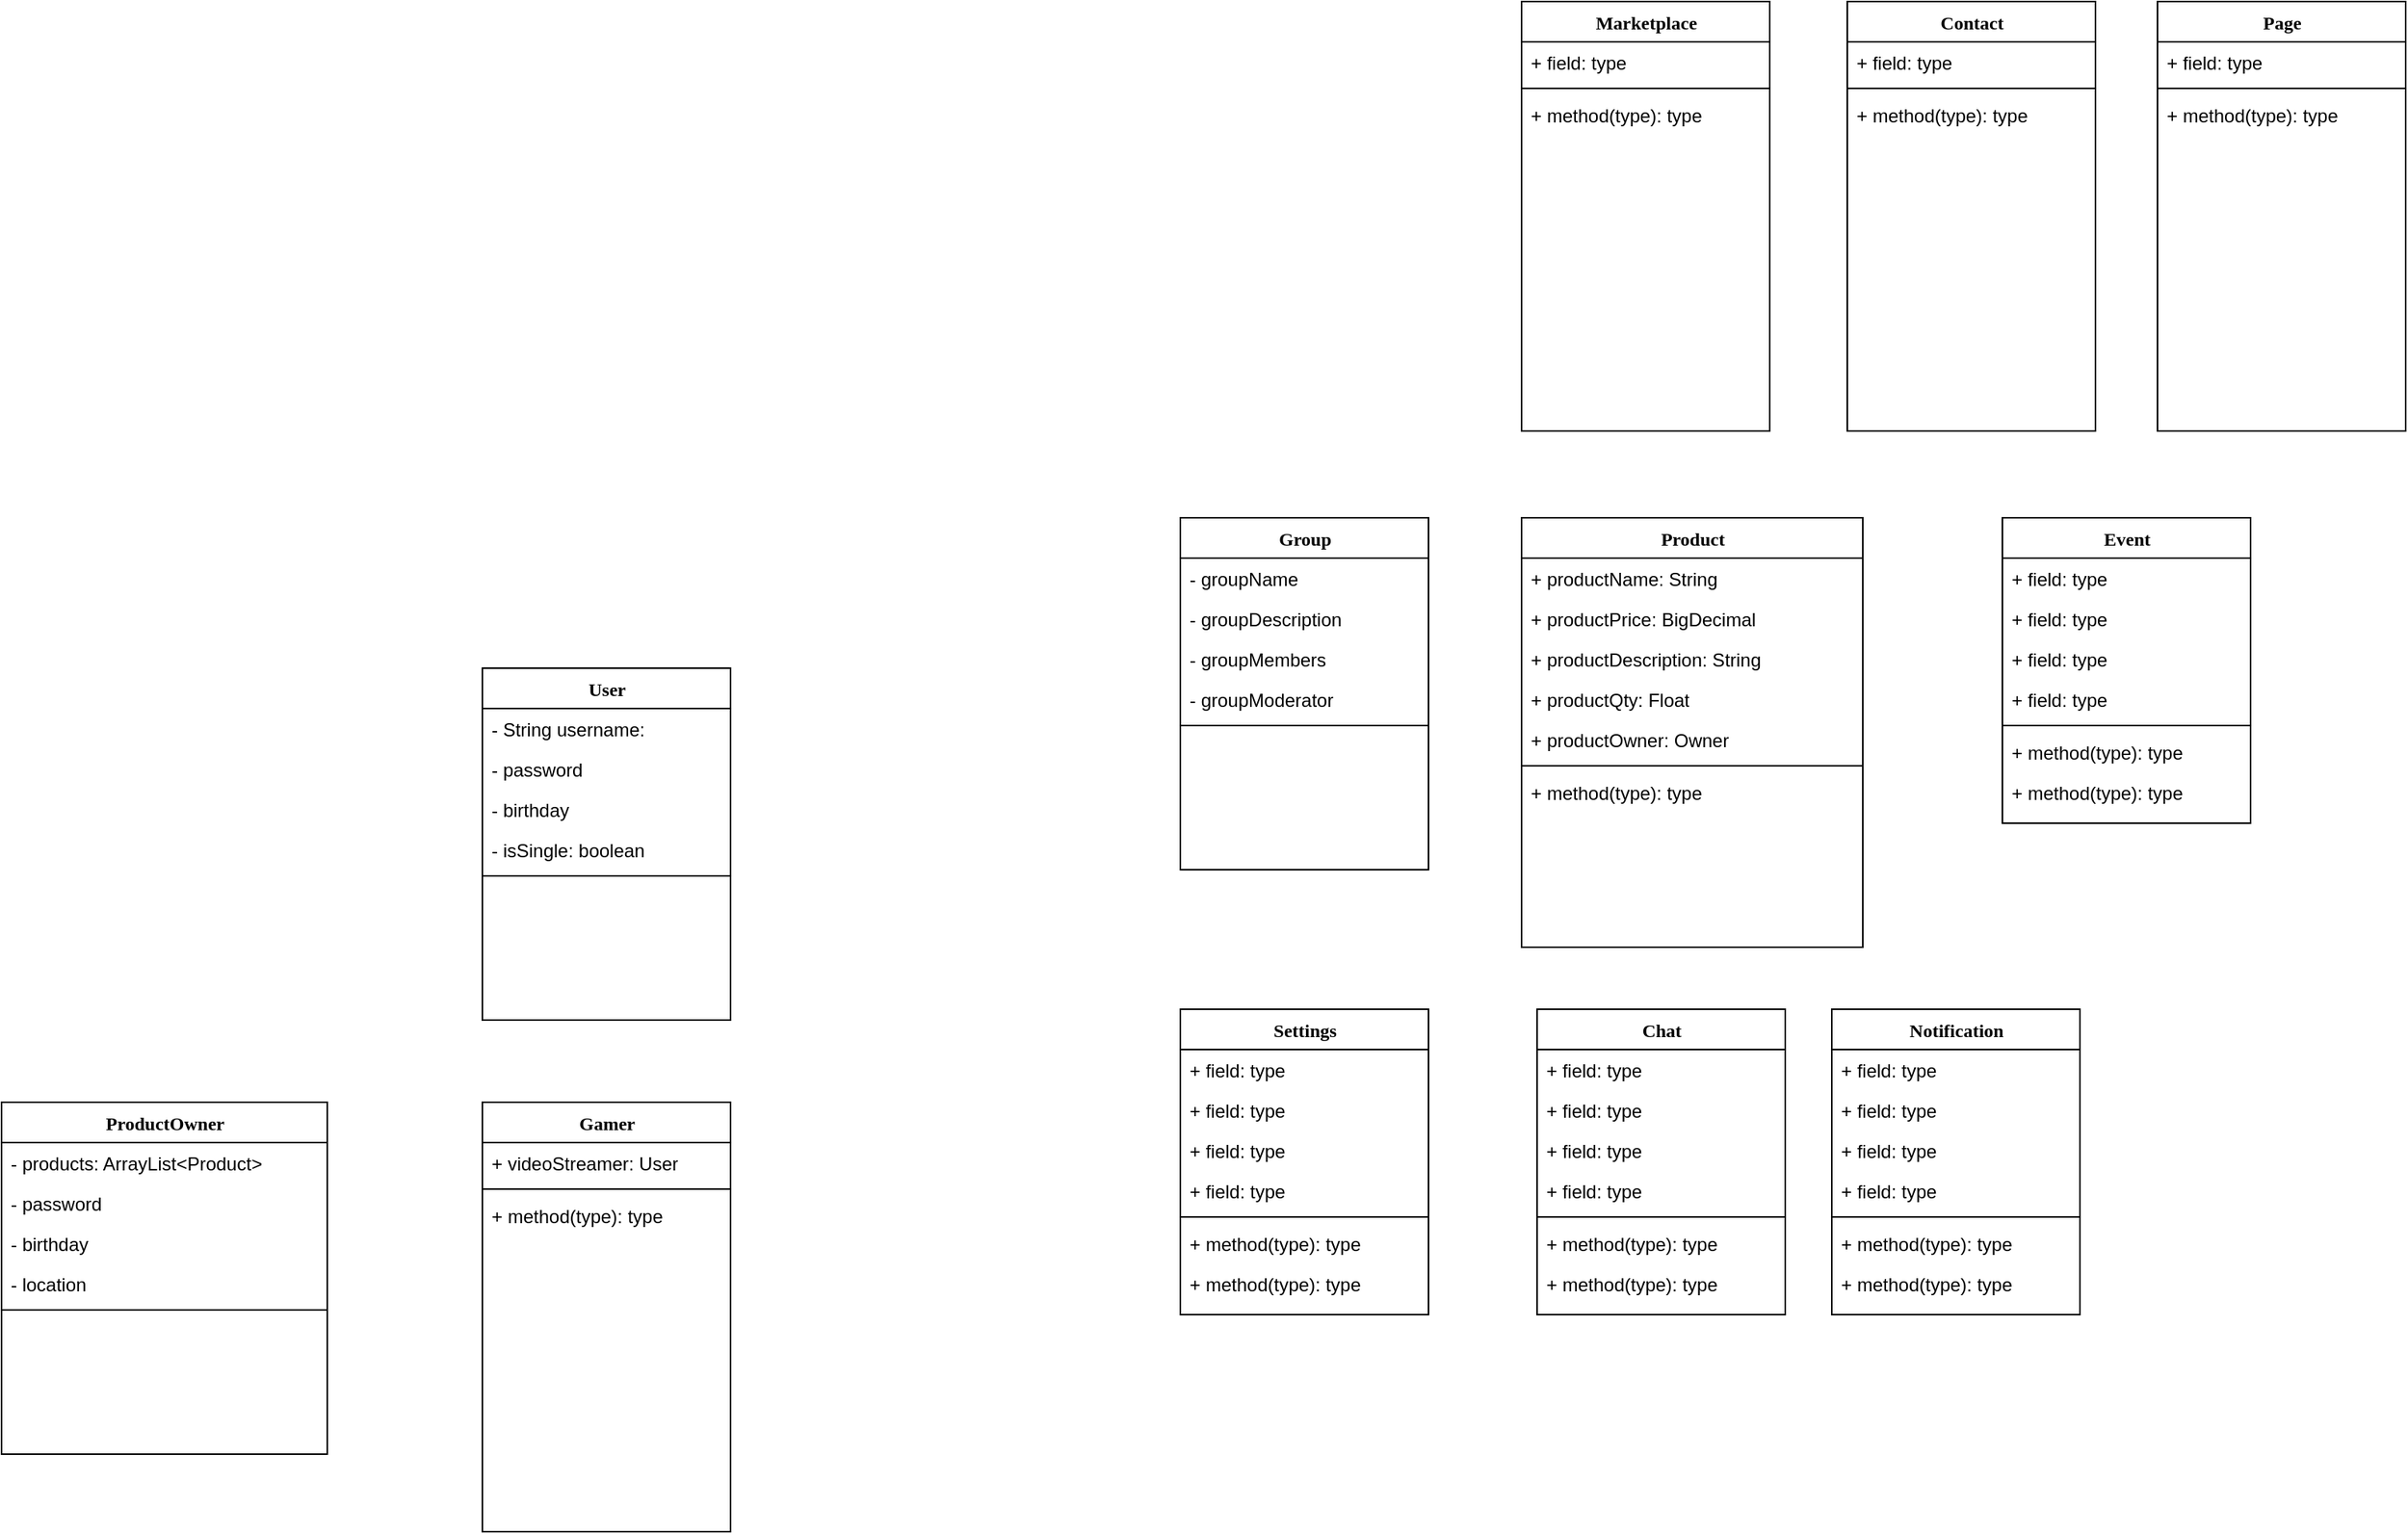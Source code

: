 <mxfile version="24.7.10">
  <diagram name="Page-1" id="9f46799a-70d6-7492-0946-bef42562c5a5">
    <mxGraphModel dx="1686" dy="1182" grid="1" gridSize="10" guides="1" tooltips="1" connect="1" arrows="1" fold="1" page="1" pageScale="1" pageWidth="1100" pageHeight="850" background="none" math="0" shadow="0">
      <root>
        <mxCell id="0" />
        <mxCell id="1" parent="0" />
        <mxCell id="78961159f06e98e8-17" value="User" style="swimlane;html=1;fontStyle=1;align=center;verticalAlign=top;childLayout=stackLayout;horizontal=1;startSize=26;horizontalStack=0;resizeParent=1;resizeLast=0;collapsible=1;marginBottom=0;swimlaneFillColor=#ffffff;rounded=0;shadow=0;comic=0;labelBackgroundColor=none;strokeWidth=1;fillColor=none;fontFamily=Verdana;fontSize=12" parent="1" vertex="1">
          <mxGeometry x="-130" y="180" width="160" height="227" as="geometry" />
        </mxCell>
        <mxCell id="78961159f06e98e8-21" value="- String username:&amp;nbsp;" style="text;html=1;strokeColor=none;fillColor=none;align=left;verticalAlign=top;spacingLeft=4;spacingRight=4;whiteSpace=wrap;overflow=hidden;rotatable=0;points=[[0,0.5],[1,0.5]];portConstraint=eastwest;" parent="78961159f06e98e8-17" vertex="1">
          <mxGeometry y="26" width="160" height="26" as="geometry" />
        </mxCell>
        <mxCell id="78961159f06e98e8-23" value="- password" style="text;html=1;strokeColor=none;fillColor=none;align=left;verticalAlign=top;spacingLeft=4;spacingRight=4;whiteSpace=wrap;overflow=hidden;rotatable=0;points=[[0,0.5],[1,0.5]];portConstraint=eastwest;" parent="78961159f06e98e8-17" vertex="1">
          <mxGeometry y="52" width="160" height="26" as="geometry" />
        </mxCell>
        <mxCell id="78961159f06e98e8-25" value="- birthday" style="text;html=1;strokeColor=none;fillColor=none;align=left;verticalAlign=top;spacingLeft=4;spacingRight=4;whiteSpace=wrap;overflow=hidden;rotatable=0;points=[[0,0.5],[1,0.5]];portConstraint=eastwest;" parent="78961159f06e98e8-17" vertex="1">
          <mxGeometry y="78" width="160" height="26" as="geometry" />
        </mxCell>
        <mxCell id="78961159f06e98e8-26" value="- isSingle: boolean" style="text;html=1;strokeColor=none;fillColor=none;align=left;verticalAlign=top;spacingLeft=4;spacingRight=4;whiteSpace=wrap;overflow=hidden;rotatable=0;points=[[0,0.5],[1,0.5]];portConstraint=eastwest;" parent="78961159f06e98e8-17" vertex="1">
          <mxGeometry y="104" width="160" height="26" as="geometry" />
        </mxCell>
        <mxCell id="78961159f06e98e8-19" value="" style="line;html=1;strokeWidth=1;fillColor=none;align=left;verticalAlign=middle;spacingTop=-1;spacingLeft=3;spacingRight=3;rotatable=0;labelPosition=right;points=[];portConstraint=eastwest;" parent="78961159f06e98e8-17" vertex="1">
          <mxGeometry y="130" width="160" height="8" as="geometry" />
        </mxCell>
        <mxCell id="78961159f06e98e8-30" value="Group" style="swimlane;html=1;fontStyle=1;align=center;verticalAlign=top;childLayout=stackLayout;horizontal=1;startSize=26;horizontalStack=0;resizeParent=1;resizeLast=0;collapsible=1;marginBottom=0;swimlaneFillColor=#ffffff;rounded=0;shadow=0;comic=0;labelBackgroundColor=none;strokeWidth=1;fillColor=none;fontFamily=Verdana;fontSize=12" parent="1" vertex="1">
          <mxGeometry x="320" y="83" width="160" height="227" as="geometry" />
        </mxCell>
        <mxCell id="78961159f06e98e8-36" value="- groupName" style="text;html=1;strokeColor=none;fillColor=none;align=left;verticalAlign=top;spacingLeft=4;spacingRight=4;whiteSpace=wrap;overflow=hidden;rotatable=0;points=[[0,0.5],[1,0.5]];portConstraint=eastwest;" parent="78961159f06e98e8-30" vertex="1">
          <mxGeometry y="26" width="160" height="26" as="geometry" />
        </mxCell>
        <mxCell id="78961159f06e98e8-40" value="- groupDescription" style="text;html=1;strokeColor=none;fillColor=none;align=left;verticalAlign=top;spacingLeft=4;spacingRight=4;whiteSpace=wrap;overflow=hidden;rotatable=0;points=[[0,0.5],[1,0.5]];portConstraint=eastwest;" parent="78961159f06e98e8-30" vertex="1">
          <mxGeometry y="52" width="160" height="26" as="geometry" />
        </mxCell>
        <mxCell id="oj8cCgHYpama4fSsYIo7-50" value="- groupMembers" style="text;html=1;strokeColor=none;fillColor=none;align=left;verticalAlign=top;spacingLeft=4;spacingRight=4;whiteSpace=wrap;overflow=hidden;rotatable=0;points=[[0,0.5],[1,0.5]];portConstraint=eastwest;" vertex="1" parent="78961159f06e98e8-30">
          <mxGeometry y="78" width="160" height="26" as="geometry" />
        </mxCell>
        <mxCell id="oj8cCgHYpama4fSsYIo7-51" value="- groupModerator" style="text;html=1;strokeColor=none;fillColor=none;align=left;verticalAlign=top;spacingLeft=4;spacingRight=4;whiteSpace=wrap;overflow=hidden;rotatable=0;points=[[0,0.5],[1,0.5]];portConstraint=eastwest;" vertex="1" parent="78961159f06e98e8-30">
          <mxGeometry y="104" width="160" height="26" as="geometry" />
        </mxCell>
        <mxCell id="78961159f06e98e8-38" value="" style="line;html=1;strokeWidth=1;fillColor=none;align=left;verticalAlign=middle;spacingTop=-1;spacingLeft=3;spacingRight=3;rotatable=0;labelPosition=right;points=[];portConstraint=eastwest;" parent="78961159f06e98e8-30" vertex="1">
          <mxGeometry y="130" width="160" height="8" as="geometry" />
        </mxCell>
        <mxCell id="78961159f06e98e8-43" value="Event" style="swimlane;html=1;fontStyle=1;align=center;verticalAlign=top;childLayout=stackLayout;horizontal=1;startSize=26;horizontalStack=0;resizeParent=1;resizeLast=0;collapsible=1;marginBottom=0;swimlaneFillColor=#ffffff;rounded=0;shadow=0;comic=0;labelBackgroundColor=none;strokeWidth=1;fillColor=none;fontFamily=Verdana;fontSize=12" parent="1" vertex="1">
          <mxGeometry x="850" y="83" width="160" height="197" as="geometry" />
        </mxCell>
        <mxCell id="78961159f06e98e8-44" value="+ field: type" style="text;html=1;strokeColor=none;fillColor=none;align=left;verticalAlign=top;spacingLeft=4;spacingRight=4;whiteSpace=wrap;overflow=hidden;rotatable=0;points=[[0,0.5],[1,0.5]];portConstraint=eastwest;" parent="78961159f06e98e8-43" vertex="1">
          <mxGeometry y="26" width="160" height="26" as="geometry" />
        </mxCell>
        <mxCell id="78961159f06e98e8-45" value="+ field: type" style="text;html=1;strokeColor=none;fillColor=none;align=left;verticalAlign=top;spacingLeft=4;spacingRight=4;whiteSpace=wrap;overflow=hidden;rotatable=0;points=[[0,0.5],[1,0.5]];portConstraint=eastwest;" parent="78961159f06e98e8-43" vertex="1">
          <mxGeometry y="52" width="160" height="26" as="geometry" />
        </mxCell>
        <mxCell id="78961159f06e98e8-49" value="+ field: type" style="text;html=1;strokeColor=none;fillColor=none;align=left;verticalAlign=top;spacingLeft=4;spacingRight=4;whiteSpace=wrap;overflow=hidden;rotatable=0;points=[[0,0.5],[1,0.5]];portConstraint=eastwest;" parent="78961159f06e98e8-43" vertex="1">
          <mxGeometry y="78" width="160" height="26" as="geometry" />
        </mxCell>
        <mxCell id="78961159f06e98e8-50" value="+ field: type" style="text;html=1;strokeColor=none;fillColor=none;align=left;verticalAlign=top;spacingLeft=4;spacingRight=4;whiteSpace=wrap;overflow=hidden;rotatable=0;points=[[0,0.5],[1,0.5]];portConstraint=eastwest;" parent="78961159f06e98e8-43" vertex="1">
          <mxGeometry y="104" width="160" height="26" as="geometry" />
        </mxCell>
        <mxCell id="78961159f06e98e8-51" value="" style="line;html=1;strokeWidth=1;fillColor=none;align=left;verticalAlign=middle;spacingTop=-1;spacingLeft=3;spacingRight=3;rotatable=0;labelPosition=right;points=[];portConstraint=eastwest;" parent="78961159f06e98e8-43" vertex="1">
          <mxGeometry y="130" width="160" height="8" as="geometry" />
        </mxCell>
        <mxCell id="78961159f06e98e8-52" value="+ method(type): type" style="text;html=1;strokeColor=none;fillColor=none;align=left;verticalAlign=top;spacingLeft=4;spacingRight=4;whiteSpace=wrap;overflow=hidden;rotatable=0;points=[[0,0.5],[1,0.5]];portConstraint=eastwest;" parent="78961159f06e98e8-43" vertex="1">
          <mxGeometry y="138" width="160" height="26" as="geometry" />
        </mxCell>
        <mxCell id="78961159f06e98e8-53" value="+ method(type): type" style="text;html=1;strokeColor=none;fillColor=none;align=left;verticalAlign=top;spacingLeft=4;spacingRight=4;whiteSpace=wrap;overflow=hidden;rotatable=0;points=[[0,0.5],[1,0.5]];portConstraint=eastwest;" parent="78961159f06e98e8-43" vertex="1">
          <mxGeometry y="164" width="160" height="26" as="geometry" />
        </mxCell>
        <mxCell id="oj8cCgHYpama4fSsYIo7-2" value="Product" style="swimlane;html=1;fontStyle=1;align=center;verticalAlign=top;childLayout=stackLayout;horizontal=1;startSize=26;horizontalStack=0;resizeParent=1;resizeLast=0;collapsible=1;marginBottom=0;swimlaneFillColor=#ffffff;rounded=0;shadow=0;comic=0;labelBackgroundColor=none;strokeWidth=1;fillColor=none;fontFamily=Verdana;fontSize=12" vertex="1" parent="1">
          <mxGeometry x="540" y="83" width="220" height="277" as="geometry" />
        </mxCell>
        <mxCell id="oj8cCgHYpama4fSsYIo7-3" value="+ productName: String" style="text;html=1;strokeColor=none;fillColor=none;align=left;verticalAlign=top;spacingLeft=4;spacingRight=4;whiteSpace=wrap;overflow=hidden;rotatable=0;points=[[0,0.5],[1,0.5]];portConstraint=eastwest;" vertex="1" parent="oj8cCgHYpama4fSsYIo7-2">
          <mxGeometry y="26" width="220" height="26" as="geometry" />
        </mxCell>
        <mxCell id="oj8cCgHYpama4fSsYIo7-52" value="+ productPrice: BigDecimal" style="text;html=1;strokeColor=none;fillColor=none;align=left;verticalAlign=top;spacingLeft=4;spacingRight=4;whiteSpace=wrap;overflow=hidden;rotatable=0;points=[[0,0.5],[1,0.5]];portConstraint=eastwest;" vertex="1" parent="oj8cCgHYpama4fSsYIo7-2">
          <mxGeometry y="52" width="220" height="26" as="geometry" />
        </mxCell>
        <mxCell id="oj8cCgHYpama4fSsYIo7-53" value="+ productDescription: String" style="text;html=1;strokeColor=none;fillColor=none;align=left;verticalAlign=top;spacingLeft=4;spacingRight=4;whiteSpace=wrap;overflow=hidden;rotatable=0;points=[[0,0.5],[1,0.5]];portConstraint=eastwest;" vertex="1" parent="oj8cCgHYpama4fSsYIo7-2">
          <mxGeometry y="78" width="220" height="26" as="geometry" />
        </mxCell>
        <mxCell id="oj8cCgHYpama4fSsYIo7-54" value="+ productQty: Float" style="text;html=1;strokeColor=none;fillColor=none;align=left;verticalAlign=top;spacingLeft=4;spacingRight=4;whiteSpace=wrap;overflow=hidden;rotatable=0;points=[[0,0.5],[1,0.5]];portConstraint=eastwest;" vertex="1" parent="oj8cCgHYpama4fSsYIo7-2">
          <mxGeometry y="104" width="220" height="26" as="geometry" />
        </mxCell>
        <mxCell id="oj8cCgHYpama4fSsYIo7-55" value="+ productOwner: Owner" style="text;html=1;strokeColor=none;fillColor=none;align=left;verticalAlign=top;spacingLeft=4;spacingRight=4;whiteSpace=wrap;overflow=hidden;rotatable=0;points=[[0,0.5],[1,0.5]];portConstraint=eastwest;" vertex="1" parent="oj8cCgHYpama4fSsYIo7-2">
          <mxGeometry y="130" width="220" height="26" as="geometry" />
        </mxCell>
        <mxCell id="oj8cCgHYpama4fSsYIo7-4" value="" style="line;html=1;strokeWidth=1;fillColor=none;align=left;verticalAlign=middle;spacingTop=-1;spacingLeft=3;spacingRight=3;rotatable=0;labelPosition=right;points=[];portConstraint=eastwest;" vertex="1" parent="oj8cCgHYpama4fSsYIo7-2">
          <mxGeometry y="156" width="220" height="8" as="geometry" />
        </mxCell>
        <mxCell id="oj8cCgHYpama4fSsYIo7-5" value="+ method(type): type" style="text;html=1;strokeColor=none;fillColor=none;align=left;verticalAlign=top;spacingLeft=4;spacingRight=4;whiteSpace=wrap;overflow=hidden;rotatable=0;points=[[0,0.5],[1,0.5]];portConstraint=eastwest;" vertex="1" parent="oj8cCgHYpama4fSsYIo7-2">
          <mxGeometry y="164" width="220" height="26" as="geometry" />
        </mxCell>
        <mxCell id="oj8cCgHYpama4fSsYIo7-6" value="Notification" style="swimlane;html=1;fontStyle=1;align=center;verticalAlign=top;childLayout=stackLayout;horizontal=1;startSize=26;horizontalStack=0;resizeParent=1;resizeLast=0;collapsible=1;marginBottom=0;swimlaneFillColor=#ffffff;rounded=0;shadow=0;comic=0;labelBackgroundColor=none;strokeWidth=1;fillColor=none;fontFamily=Verdana;fontSize=12" vertex="1" parent="1">
          <mxGeometry x="740" y="400" width="160" height="197" as="geometry" />
        </mxCell>
        <mxCell id="oj8cCgHYpama4fSsYIo7-7" value="+ field: type" style="text;html=1;strokeColor=none;fillColor=none;align=left;verticalAlign=top;spacingLeft=4;spacingRight=4;whiteSpace=wrap;overflow=hidden;rotatable=0;points=[[0,0.5],[1,0.5]];portConstraint=eastwest;" vertex="1" parent="oj8cCgHYpama4fSsYIo7-6">
          <mxGeometry y="26" width="160" height="26" as="geometry" />
        </mxCell>
        <mxCell id="oj8cCgHYpama4fSsYIo7-8" value="+ field: type" style="text;html=1;strokeColor=none;fillColor=none;align=left;verticalAlign=top;spacingLeft=4;spacingRight=4;whiteSpace=wrap;overflow=hidden;rotatable=0;points=[[0,0.5],[1,0.5]];portConstraint=eastwest;" vertex="1" parent="oj8cCgHYpama4fSsYIo7-6">
          <mxGeometry y="52" width="160" height="26" as="geometry" />
        </mxCell>
        <mxCell id="oj8cCgHYpama4fSsYIo7-9" value="+ field: type" style="text;html=1;strokeColor=none;fillColor=none;align=left;verticalAlign=top;spacingLeft=4;spacingRight=4;whiteSpace=wrap;overflow=hidden;rotatable=0;points=[[0,0.5],[1,0.5]];portConstraint=eastwest;" vertex="1" parent="oj8cCgHYpama4fSsYIo7-6">
          <mxGeometry y="78" width="160" height="26" as="geometry" />
        </mxCell>
        <mxCell id="oj8cCgHYpama4fSsYIo7-10" value="+ field: type" style="text;html=1;strokeColor=none;fillColor=none;align=left;verticalAlign=top;spacingLeft=4;spacingRight=4;whiteSpace=wrap;overflow=hidden;rotatable=0;points=[[0,0.5],[1,0.5]];portConstraint=eastwest;" vertex="1" parent="oj8cCgHYpama4fSsYIo7-6">
          <mxGeometry y="104" width="160" height="26" as="geometry" />
        </mxCell>
        <mxCell id="oj8cCgHYpama4fSsYIo7-11" value="" style="line;html=1;strokeWidth=1;fillColor=none;align=left;verticalAlign=middle;spacingTop=-1;spacingLeft=3;spacingRight=3;rotatable=0;labelPosition=right;points=[];portConstraint=eastwest;" vertex="1" parent="oj8cCgHYpama4fSsYIo7-6">
          <mxGeometry y="130" width="160" height="8" as="geometry" />
        </mxCell>
        <mxCell id="oj8cCgHYpama4fSsYIo7-12" value="+ method(type): type" style="text;html=1;strokeColor=none;fillColor=none;align=left;verticalAlign=top;spacingLeft=4;spacingRight=4;whiteSpace=wrap;overflow=hidden;rotatable=0;points=[[0,0.5],[1,0.5]];portConstraint=eastwest;" vertex="1" parent="oj8cCgHYpama4fSsYIo7-6">
          <mxGeometry y="138" width="160" height="26" as="geometry" />
        </mxCell>
        <mxCell id="oj8cCgHYpama4fSsYIo7-13" value="+ method(type): type" style="text;html=1;strokeColor=none;fillColor=none;align=left;verticalAlign=top;spacingLeft=4;spacingRight=4;whiteSpace=wrap;overflow=hidden;rotatable=0;points=[[0,0.5],[1,0.5]];portConstraint=eastwest;" vertex="1" parent="oj8cCgHYpama4fSsYIo7-6">
          <mxGeometry y="164" width="160" height="26" as="geometry" />
        </mxCell>
        <mxCell id="oj8cCgHYpama4fSsYIo7-14" value="Chat" style="swimlane;html=1;fontStyle=1;align=center;verticalAlign=top;childLayout=stackLayout;horizontal=1;startSize=26;horizontalStack=0;resizeParent=1;resizeLast=0;collapsible=1;marginBottom=0;swimlaneFillColor=#ffffff;rounded=0;shadow=0;comic=0;labelBackgroundColor=none;strokeWidth=1;fillColor=none;fontFamily=Verdana;fontSize=12" vertex="1" parent="1">
          <mxGeometry x="550" y="400" width="160" height="197" as="geometry" />
        </mxCell>
        <mxCell id="oj8cCgHYpama4fSsYIo7-15" value="+ field: type" style="text;html=1;strokeColor=none;fillColor=none;align=left;verticalAlign=top;spacingLeft=4;spacingRight=4;whiteSpace=wrap;overflow=hidden;rotatable=0;points=[[0,0.5],[1,0.5]];portConstraint=eastwest;" vertex="1" parent="oj8cCgHYpama4fSsYIo7-14">
          <mxGeometry y="26" width="160" height="26" as="geometry" />
        </mxCell>
        <mxCell id="oj8cCgHYpama4fSsYIo7-16" value="+ field: type" style="text;html=1;strokeColor=none;fillColor=none;align=left;verticalAlign=top;spacingLeft=4;spacingRight=4;whiteSpace=wrap;overflow=hidden;rotatable=0;points=[[0,0.5],[1,0.5]];portConstraint=eastwest;" vertex="1" parent="oj8cCgHYpama4fSsYIo7-14">
          <mxGeometry y="52" width="160" height="26" as="geometry" />
        </mxCell>
        <mxCell id="oj8cCgHYpama4fSsYIo7-17" value="+ field: type" style="text;html=1;strokeColor=none;fillColor=none;align=left;verticalAlign=top;spacingLeft=4;spacingRight=4;whiteSpace=wrap;overflow=hidden;rotatable=0;points=[[0,0.5],[1,0.5]];portConstraint=eastwest;" vertex="1" parent="oj8cCgHYpama4fSsYIo7-14">
          <mxGeometry y="78" width="160" height="26" as="geometry" />
        </mxCell>
        <mxCell id="oj8cCgHYpama4fSsYIo7-18" value="+ field: type" style="text;html=1;strokeColor=none;fillColor=none;align=left;verticalAlign=top;spacingLeft=4;spacingRight=4;whiteSpace=wrap;overflow=hidden;rotatable=0;points=[[0,0.5],[1,0.5]];portConstraint=eastwest;" vertex="1" parent="oj8cCgHYpama4fSsYIo7-14">
          <mxGeometry y="104" width="160" height="26" as="geometry" />
        </mxCell>
        <mxCell id="oj8cCgHYpama4fSsYIo7-19" value="" style="line;html=1;strokeWidth=1;fillColor=none;align=left;verticalAlign=middle;spacingTop=-1;spacingLeft=3;spacingRight=3;rotatable=0;labelPosition=right;points=[];portConstraint=eastwest;" vertex="1" parent="oj8cCgHYpama4fSsYIo7-14">
          <mxGeometry y="130" width="160" height="8" as="geometry" />
        </mxCell>
        <mxCell id="oj8cCgHYpama4fSsYIo7-20" value="+ method(type): type" style="text;html=1;strokeColor=none;fillColor=none;align=left;verticalAlign=top;spacingLeft=4;spacingRight=4;whiteSpace=wrap;overflow=hidden;rotatable=0;points=[[0,0.5],[1,0.5]];portConstraint=eastwest;" vertex="1" parent="oj8cCgHYpama4fSsYIo7-14">
          <mxGeometry y="138" width="160" height="26" as="geometry" />
        </mxCell>
        <mxCell id="oj8cCgHYpama4fSsYIo7-21" value="+ method(type): type" style="text;html=1;strokeColor=none;fillColor=none;align=left;verticalAlign=top;spacingLeft=4;spacingRight=4;whiteSpace=wrap;overflow=hidden;rotatable=0;points=[[0,0.5],[1,0.5]];portConstraint=eastwest;" vertex="1" parent="oj8cCgHYpama4fSsYIo7-14">
          <mxGeometry y="164" width="160" height="26" as="geometry" />
        </mxCell>
        <mxCell id="oj8cCgHYpama4fSsYIo7-22" value="Settings" style="swimlane;html=1;fontStyle=1;align=center;verticalAlign=top;childLayout=stackLayout;horizontal=1;startSize=26;horizontalStack=0;resizeParent=1;resizeLast=0;collapsible=1;marginBottom=0;swimlaneFillColor=#ffffff;rounded=0;shadow=0;comic=0;labelBackgroundColor=none;strokeWidth=1;fillColor=none;fontFamily=Verdana;fontSize=12" vertex="1" parent="1">
          <mxGeometry x="320" y="400" width="160" height="197" as="geometry" />
        </mxCell>
        <mxCell id="oj8cCgHYpama4fSsYIo7-23" value="+ field: type" style="text;html=1;strokeColor=none;fillColor=none;align=left;verticalAlign=top;spacingLeft=4;spacingRight=4;whiteSpace=wrap;overflow=hidden;rotatable=0;points=[[0,0.5],[1,0.5]];portConstraint=eastwest;" vertex="1" parent="oj8cCgHYpama4fSsYIo7-22">
          <mxGeometry y="26" width="160" height="26" as="geometry" />
        </mxCell>
        <mxCell id="oj8cCgHYpama4fSsYIo7-24" value="+ field: type" style="text;html=1;strokeColor=none;fillColor=none;align=left;verticalAlign=top;spacingLeft=4;spacingRight=4;whiteSpace=wrap;overflow=hidden;rotatable=0;points=[[0,0.5],[1,0.5]];portConstraint=eastwest;" vertex="1" parent="oj8cCgHYpama4fSsYIo7-22">
          <mxGeometry y="52" width="160" height="26" as="geometry" />
        </mxCell>
        <mxCell id="oj8cCgHYpama4fSsYIo7-25" value="+ field: type" style="text;html=1;strokeColor=none;fillColor=none;align=left;verticalAlign=top;spacingLeft=4;spacingRight=4;whiteSpace=wrap;overflow=hidden;rotatable=0;points=[[0,0.5],[1,0.5]];portConstraint=eastwest;" vertex="1" parent="oj8cCgHYpama4fSsYIo7-22">
          <mxGeometry y="78" width="160" height="26" as="geometry" />
        </mxCell>
        <mxCell id="oj8cCgHYpama4fSsYIo7-26" value="+ field: type" style="text;html=1;strokeColor=none;fillColor=none;align=left;verticalAlign=top;spacingLeft=4;spacingRight=4;whiteSpace=wrap;overflow=hidden;rotatable=0;points=[[0,0.5],[1,0.5]];portConstraint=eastwest;" vertex="1" parent="oj8cCgHYpama4fSsYIo7-22">
          <mxGeometry y="104" width="160" height="26" as="geometry" />
        </mxCell>
        <mxCell id="oj8cCgHYpama4fSsYIo7-27" value="" style="line;html=1;strokeWidth=1;fillColor=none;align=left;verticalAlign=middle;spacingTop=-1;spacingLeft=3;spacingRight=3;rotatable=0;labelPosition=right;points=[];portConstraint=eastwest;" vertex="1" parent="oj8cCgHYpama4fSsYIo7-22">
          <mxGeometry y="130" width="160" height="8" as="geometry" />
        </mxCell>
        <mxCell id="oj8cCgHYpama4fSsYIo7-28" value="+ method(type): type" style="text;html=1;strokeColor=none;fillColor=none;align=left;verticalAlign=top;spacingLeft=4;spacingRight=4;whiteSpace=wrap;overflow=hidden;rotatable=0;points=[[0,0.5],[1,0.5]];portConstraint=eastwest;" vertex="1" parent="oj8cCgHYpama4fSsYIo7-22">
          <mxGeometry y="138" width="160" height="26" as="geometry" />
        </mxCell>
        <mxCell id="oj8cCgHYpama4fSsYIo7-29" value="+ method(type): type" style="text;html=1;strokeColor=none;fillColor=none;align=left;verticalAlign=top;spacingLeft=4;spacingRight=4;whiteSpace=wrap;overflow=hidden;rotatable=0;points=[[0,0.5],[1,0.5]];portConstraint=eastwest;" vertex="1" parent="oj8cCgHYpama4fSsYIo7-22">
          <mxGeometry y="164" width="160" height="26" as="geometry" />
        </mxCell>
        <mxCell id="oj8cCgHYpama4fSsYIo7-34" value="Marketplace" style="swimlane;html=1;fontStyle=1;align=center;verticalAlign=top;childLayout=stackLayout;horizontal=1;startSize=26;horizontalStack=0;resizeParent=1;resizeLast=0;collapsible=1;marginBottom=0;swimlaneFillColor=#ffffff;rounded=0;shadow=0;comic=0;labelBackgroundColor=none;strokeWidth=1;fillColor=none;fontFamily=Verdana;fontSize=12" vertex="1" parent="1">
          <mxGeometry x="540" y="-250" width="160" height="277" as="geometry" />
        </mxCell>
        <mxCell id="oj8cCgHYpama4fSsYIo7-35" value="+ field: type" style="text;html=1;strokeColor=none;fillColor=none;align=left;verticalAlign=top;spacingLeft=4;spacingRight=4;whiteSpace=wrap;overflow=hidden;rotatable=0;points=[[0,0.5],[1,0.5]];portConstraint=eastwest;" vertex="1" parent="oj8cCgHYpama4fSsYIo7-34">
          <mxGeometry y="26" width="160" height="26" as="geometry" />
        </mxCell>
        <mxCell id="oj8cCgHYpama4fSsYIo7-36" value="" style="line;html=1;strokeWidth=1;fillColor=none;align=left;verticalAlign=middle;spacingTop=-1;spacingLeft=3;spacingRight=3;rotatable=0;labelPosition=right;points=[];portConstraint=eastwest;" vertex="1" parent="oj8cCgHYpama4fSsYIo7-34">
          <mxGeometry y="52" width="160" height="8" as="geometry" />
        </mxCell>
        <mxCell id="oj8cCgHYpama4fSsYIo7-37" value="+ method(type): type" style="text;html=1;strokeColor=none;fillColor=none;align=left;verticalAlign=top;spacingLeft=4;spacingRight=4;whiteSpace=wrap;overflow=hidden;rotatable=0;points=[[0,0.5],[1,0.5]];portConstraint=eastwest;" vertex="1" parent="oj8cCgHYpama4fSsYIo7-34">
          <mxGeometry y="60" width="160" height="26" as="geometry" />
        </mxCell>
        <mxCell id="oj8cCgHYpama4fSsYIo7-38" value="Contact" style="swimlane;html=1;fontStyle=1;align=center;verticalAlign=top;childLayout=stackLayout;horizontal=1;startSize=26;horizontalStack=0;resizeParent=1;resizeLast=0;collapsible=1;marginBottom=0;swimlaneFillColor=#ffffff;rounded=0;shadow=0;comic=0;labelBackgroundColor=none;strokeWidth=1;fillColor=none;fontFamily=Verdana;fontSize=12" vertex="1" parent="1">
          <mxGeometry x="750" y="-250" width="160" height="277" as="geometry" />
        </mxCell>
        <mxCell id="oj8cCgHYpama4fSsYIo7-39" value="+ field: type" style="text;html=1;strokeColor=none;fillColor=none;align=left;verticalAlign=top;spacingLeft=4;spacingRight=4;whiteSpace=wrap;overflow=hidden;rotatable=0;points=[[0,0.5],[1,0.5]];portConstraint=eastwest;" vertex="1" parent="oj8cCgHYpama4fSsYIo7-38">
          <mxGeometry y="26" width="160" height="26" as="geometry" />
        </mxCell>
        <mxCell id="oj8cCgHYpama4fSsYIo7-40" value="" style="line;html=1;strokeWidth=1;fillColor=none;align=left;verticalAlign=middle;spacingTop=-1;spacingLeft=3;spacingRight=3;rotatable=0;labelPosition=right;points=[];portConstraint=eastwest;" vertex="1" parent="oj8cCgHYpama4fSsYIo7-38">
          <mxGeometry y="52" width="160" height="8" as="geometry" />
        </mxCell>
        <mxCell id="oj8cCgHYpama4fSsYIo7-41" value="+ method(type): type" style="text;html=1;strokeColor=none;fillColor=none;align=left;verticalAlign=top;spacingLeft=4;spacingRight=4;whiteSpace=wrap;overflow=hidden;rotatable=0;points=[[0,0.5],[1,0.5]];portConstraint=eastwest;" vertex="1" parent="oj8cCgHYpama4fSsYIo7-38">
          <mxGeometry y="60" width="160" height="26" as="geometry" />
        </mxCell>
        <mxCell id="oj8cCgHYpama4fSsYIo7-42" value="Page" style="swimlane;html=1;fontStyle=1;align=center;verticalAlign=top;childLayout=stackLayout;horizontal=1;startSize=26;horizontalStack=0;resizeParent=1;resizeLast=0;collapsible=1;marginBottom=0;swimlaneFillColor=#ffffff;rounded=0;shadow=0;comic=0;labelBackgroundColor=none;strokeWidth=1;fillColor=none;fontFamily=Verdana;fontSize=12" vertex="1" parent="1">
          <mxGeometry x="950" y="-250" width="160" height="277" as="geometry" />
        </mxCell>
        <mxCell id="oj8cCgHYpama4fSsYIo7-43" value="+ field: type" style="text;html=1;strokeColor=none;fillColor=none;align=left;verticalAlign=top;spacingLeft=4;spacingRight=4;whiteSpace=wrap;overflow=hidden;rotatable=0;points=[[0,0.5],[1,0.5]];portConstraint=eastwest;" vertex="1" parent="oj8cCgHYpama4fSsYIo7-42">
          <mxGeometry y="26" width="160" height="26" as="geometry" />
        </mxCell>
        <mxCell id="oj8cCgHYpama4fSsYIo7-44" value="" style="line;html=1;strokeWidth=1;fillColor=none;align=left;verticalAlign=middle;spacingTop=-1;spacingLeft=3;spacingRight=3;rotatable=0;labelPosition=right;points=[];portConstraint=eastwest;" vertex="1" parent="oj8cCgHYpama4fSsYIo7-42">
          <mxGeometry y="52" width="160" height="8" as="geometry" />
        </mxCell>
        <mxCell id="oj8cCgHYpama4fSsYIo7-45" value="+ method(type): type" style="text;html=1;strokeColor=none;fillColor=none;align=left;verticalAlign=top;spacingLeft=4;spacingRight=4;whiteSpace=wrap;overflow=hidden;rotatable=0;points=[[0,0.5],[1,0.5]];portConstraint=eastwest;" vertex="1" parent="oj8cCgHYpama4fSsYIo7-42">
          <mxGeometry y="60" width="160" height="26" as="geometry" />
        </mxCell>
        <mxCell id="oj8cCgHYpama4fSsYIo7-46" value="Gamer" style="swimlane;html=1;fontStyle=1;align=center;verticalAlign=top;childLayout=stackLayout;horizontal=1;startSize=26;horizontalStack=0;resizeParent=1;resizeLast=0;collapsible=1;marginBottom=0;swimlaneFillColor=#ffffff;rounded=0;shadow=0;comic=0;labelBackgroundColor=none;strokeWidth=1;fillColor=none;fontFamily=Verdana;fontSize=12" vertex="1" parent="1">
          <mxGeometry x="-130" y="460" width="160" height="277" as="geometry" />
        </mxCell>
        <mxCell id="oj8cCgHYpama4fSsYIo7-47" value="+ videoStreamer: User" style="text;html=1;strokeColor=none;fillColor=none;align=left;verticalAlign=top;spacingLeft=4;spacingRight=4;whiteSpace=wrap;overflow=hidden;rotatable=0;points=[[0,0.5],[1,0.5]];portConstraint=eastwest;" vertex="1" parent="oj8cCgHYpama4fSsYIo7-46">
          <mxGeometry y="26" width="160" height="26" as="geometry" />
        </mxCell>
        <mxCell id="oj8cCgHYpama4fSsYIo7-48" value="" style="line;html=1;strokeWidth=1;fillColor=none;align=left;verticalAlign=middle;spacingTop=-1;spacingLeft=3;spacingRight=3;rotatable=0;labelPosition=right;points=[];portConstraint=eastwest;" vertex="1" parent="oj8cCgHYpama4fSsYIo7-46">
          <mxGeometry y="52" width="160" height="8" as="geometry" />
        </mxCell>
        <mxCell id="oj8cCgHYpama4fSsYIo7-49" value="+ method(type): type" style="text;html=1;strokeColor=none;fillColor=none;align=left;verticalAlign=top;spacingLeft=4;spacingRight=4;whiteSpace=wrap;overflow=hidden;rotatable=0;points=[[0,0.5],[1,0.5]];portConstraint=eastwest;" vertex="1" parent="oj8cCgHYpama4fSsYIo7-46">
          <mxGeometry y="60" width="160" height="26" as="geometry" />
        </mxCell>
        <mxCell id="oj8cCgHYpama4fSsYIo7-56" value="ProductOwner" style="swimlane;html=1;fontStyle=1;align=center;verticalAlign=top;childLayout=stackLayout;horizontal=1;startSize=26;horizontalStack=0;resizeParent=1;resizeLast=0;collapsible=1;marginBottom=0;swimlaneFillColor=#ffffff;rounded=0;shadow=0;comic=0;labelBackgroundColor=none;strokeWidth=1;fillColor=none;fontFamily=Verdana;fontSize=12" vertex="1" parent="1">
          <mxGeometry x="-440" y="460" width="210" height="227" as="geometry" />
        </mxCell>
        <mxCell id="oj8cCgHYpama4fSsYIo7-57" value="- products: ArrayList&amp;lt;Product&amp;gt;&amp;nbsp;" style="text;html=1;strokeColor=none;fillColor=none;align=left;verticalAlign=top;spacingLeft=4;spacingRight=4;whiteSpace=wrap;overflow=hidden;rotatable=0;points=[[0,0.5],[1,0.5]];portConstraint=eastwest;" vertex="1" parent="oj8cCgHYpama4fSsYIo7-56">
          <mxGeometry y="26" width="210" height="26" as="geometry" />
        </mxCell>
        <mxCell id="oj8cCgHYpama4fSsYIo7-58" value="- password" style="text;html=1;strokeColor=none;fillColor=none;align=left;verticalAlign=top;spacingLeft=4;spacingRight=4;whiteSpace=wrap;overflow=hidden;rotatable=0;points=[[0,0.5],[1,0.5]];portConstraint=eastwest;" vertex="1" parent="oj8cCgHYpama4fSsYIo7-56">
          <mxGeometry y="52" width="210" height="26" as="geometry" />
        </mxCell>
        <mxCell id="oj8cCgHYpama4fSsYIo7-59" value="- birthday" style="text;html=1;strokeColor=none;fillColor=none;align=left;verticalAlign=top;spacingLeft=4;spacingRight=4;whiteSpace=wrap;overflow=hidden;rotatable=0;points=[[0,0.5],[1,0.5]];portConstraint=eastwest;" vertex="1" parent="oj8cCgHYpama4fSsYIo7-56">
          <mxGeometry y="78" width="210" height="26" as="geometry" />
        </mxCell>
        <mxCell id="oj8cCgHYpama4fSsYIo7-60" value="- location" style="text;html=1;strokeColor=none;fillColor=none;align=left;verticalAlign=top;spacingLeft=4;spacingRight=4;whiteSpace=wrap;overflow=hidden;rotatable=0;points=[[0,0.5],[1,0.5]];portConstraint=eastwest;" vertex="1" parent="oj8cCgHYpama4fSsYIo7-56">
          <mxGeometry y="104" width="210" height="26" as="geometry" />
        </mxCell>
        <mxCell id="oj8cCgHYpama4fSsYIo7-61" value="" style="line;html=1;strokeWidth=1;fillColor=none;align=left;verticalAlign=middle;spacingTop=-1;spacingLeft=3;spacingRight=3;rotatable=0;labelPosition=right;points=[];portConstraint=eastwest;" vertex="1" parent="oj8cCgHYpama4fSsYIo7-56">
          <mxGeometry y="130" width="210" height="8" as="geometry" />
        </mxCell>
      </root>
    </mxGraphModel>
  </diagram>
</mxfile>
